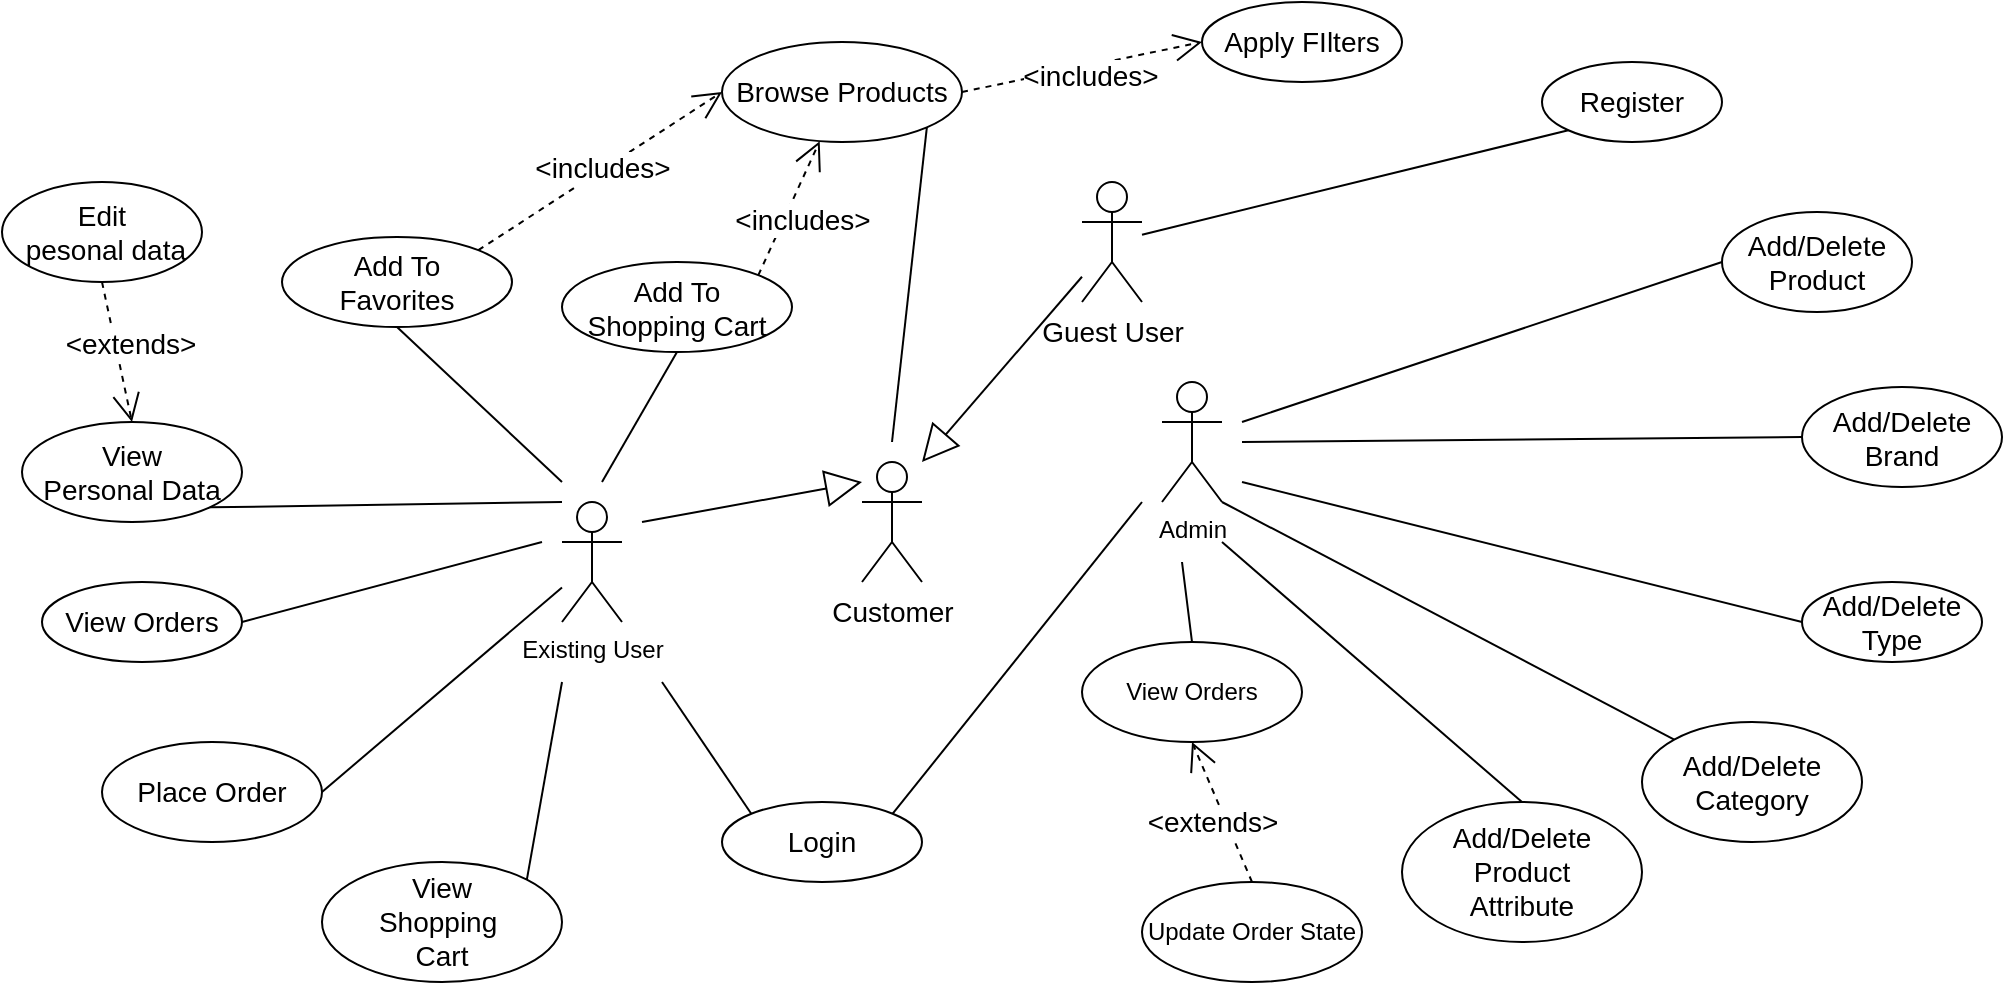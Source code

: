 <mxfile version="20.8.16" type="device"><diagram name="Page-1" id="NyE9kDQV2upqEJ7us5eI"><mxGraphModel dx="1219" dy="-128" grid="1" gridSize="10" guides="1" tooltips="1" connect="1" arrows="1" fold="1" page="1" pageScale="1" pageWidth="1100" pageHeight="850" math="0" shadow="0"><root><mxCell id="0"/><mxCell id="1" parent="0"/><mxCell id="W94CLhfn8R39FI1Z-DHx-1" value="Admin" style="shape=umlActor;verticalLabelPosition=bottom;verticalAlign=top;html=1;outlineConnect=0;" parent="1" vertex="1"><mxGeometry x="650" y="1370" width="30" height="60" as="geometry"/></mxCell><mxCell id="W94CLhfn8R39FI1Z-DHx-4" value="Existing User" style="shape=umlActor;verticalLabelPosition=bottom;verticalAlign=top;html=1;outlineConnect=0;" parent="1" vertex="1"><mxGeometry x="350" y="1430" width="30" height="60" as="geometry"/></mxCell><mxCell id="W94CLhfn8R39FI1Z-DHx-5" value="&lt;font style=&quot;font-size: 14px;&quot;&gt;Login&lt;/font&gt;" style="ellipse;whiteSpace=wrap;html=1;" parent="1" vertex="1"><mxGeometry x="430" y="1580" width="100" height="40" as="geometry"/></mxCell><mxCell id="W94CLhfn8R39FI1Z-DHx-7" value="" style="endArrow=none;html=1;rounded=0;entryX=0;entryY=0;entryDx=0;entryDy=0;" parent="1" target="W94CLhfn8R39FI1Z-DHx-5" edge="1"><mxGeometry width="50" height="50" relative="1" as="geometry"><mxPoint x="400" y="1520" as="sourcePoint"/><mxPoint x="170" y="570" as="targetPoint"/></mxGeometry></mxCell><mxCell id="W94CLhfn8R39FI1Z-DHx-8" value="" style="endArrow=none;html=1;rounded=0;exitX=1;exitY=0;exitDx=0;exitDy=0;" parent="1" source="W94CLhfn8R39FI1Z-DHx-5" edge="1"><mxGeometry width="50" height="50" relative="1" as="geometry"><mxPoint x="130" y="280" as="sourcePoint"/><mxPoint x="640" y="1430" as="targetPoint"/></mxGeometry></mxCell><mxCell id="W94CLhfn8R39FI1Z-DHx-9" value="&lt;font style=&quot;font-size: 14px;&quot;&gt;Register&lt;/font&gt;" style="ellipse;whiteSpace=wrap;html=1;" parent="1" vertex="1"><mxGeometry x="840" y="1210" width="90" height="40" as="geometry"/></mxCell><mxCell id="W94CLhfn8R39FI1Z-DHx-10" value="" style="endArrow=none;html=1;rounded=0;entryX=0;entryY=1;entryDx=0;entryDy=0;" parent="1" source="W94CLhfn8R39FI1Z-DHx-50" target="W94CLhfn8R39FI1Z-DHx-9" edge="1"><mxGeometry width="50" height="50" relative="1" as="geometry"><mxPoint x="660" y="1290" as="sourcePoint"/><mxPoint x="160" y="860" as="targetPoint"/></mxGeometry></mxCell><mxCell id="W94CLhfn8R39FI1Z-DHx-11" value="&lt;font style=&quot;font-size: 14px;&quot;&gt;View &lt;br&gt;Personal Data&lt;/font&gt;" style="ellipse;whiteSpace=wrap;html=1;" parent="1" vertex="1"><mxGeometry x="80" y="1390" width="110" height="50" as="geometry"/></mxCell><mxCell id="W94CLhfn8R39FI1Z-DHx-12" value="" style="endArrow=none;html=1;rounded=0;entryX=1;entryY=1;entryDx=0;entryDy=0;" parent="1" target="W94CLhfn8R39FI1Z-DHx-11" edge="1"><mxGeometry width="50" height="50" relative="1" as="geometry"><mxPoint x="350" y="1430" as="sourcePoint"/><mxPoint x="510" y="820" as="targetPoint"/></mxGeometry></mxCell><mxCell id="W94CLhfn8R39FI1Z-DHx-16" value="&lt;font style=&quot;font-size: 14px;&quot;&gt;Edit&lt;br&gt;&amp;nbsp;pesonal data&lt;/font&gt;" style="ellipse;whiteSpace=wrap;html=1;" parent="1" vertex="1"><mxGeometry x="70" y="1270" width="100" height="50" as="geometry"/></mxCell><mxCell id="W94CLhfn8R39FI1Z-DHx-19" value="&amp;lt;extends&amp;gt;" style="endArrow=open;endSize=12;dashed=1;html=1;rounded=0;fontSize=14;exitX=0.5;exitY=1;exitDx=0;exitDy=0;entryX=0.5;entryY=0;entryDx=0;entryDy=0;" parent="1" source="W94CLhfn8R39FI1Z-DHx-16" target="W94CLhfn8R39FI1Z-DHx-11" edge="1"><mxGeometry x="-0.065" y="7" width="160" relative="1" as="geometry"><mxPoint x="290" y="600" as="sourcePoint"/><mxPoint x="220" y="620" as="targetPoint"/><mxPoint as="offset"/></mxGeometry></mxCell><mxCell id="W94CLhfn8R39FI1Z-DHx-20" value="View&lt;br&gt;Shopping&amp;nbsp;&lt;br&gt;Cart" style="ellipse;whiteSpace=wrap;html=1;fontSize=14;" parent="1" vertex="1"><mxGeometry x="230" y="1610" width="120" height="60" as="geometry"/></mxCell><mxCell id="W94CLhfn8R39FI1Z-DHx-21" value="" style="endArrow=none;html=1;rounded=0;fontSize=14;entryX=1;entryY=0;entryDx=0;entryDy=0;" parent="1" target="W94CLhfn8R39FI1Z-DHx-20" edge="1"><mxGeometry width="50" height="50" relative="1" as="geometry"><mxPoint x="350" y="1520" as="sourcePoint"/><mxPoint x="480" y="770" as="targetPoint"/></mxGeometry></mxCell><mxCell id="W94CLhfn8R39FI1Z-DHx-22" value="Apply FIlters" style="ellipse;whiteSpace=wrap;html=1;fontSize=14;" parent="1" vertex="1"><mxGeometry x="670" y="1180" width="100" height="40" as="geometry"/></mxCell><mxCell id="W94CLhfn8R39FI1Z-DHx-24" value="Browse Products" style="ellipse;whiteSpace=wrap;html=1;fontSize=14;" parent="1" vertex="1"><mxGeometry x="430" y="1200" width="120" height="50" as="geometry"/></mxCell><mxCell id="W94CLhfn8R39FI1Z-DHx-45" value="&amp;lt;includes&amp;gt;" style="endArrow=open;endSize=12;dashed=1;html=1;rounded=0;fontSize=14;exitX=1;exitY=0.5;exitDx=0;exitDy=0;entryX=0;entryY=0.5;entryDx=0;entryDy=0;" parent="1" source="W94CLhfn8R39FI1Z-DHx-24" target="W94CLhfn8R39FI1Z-DHx-22" edge="1"><mxGeometry x="0.05" y="-5" width="160" relative="1" as="geometry"><mxPoint x="510" y="640" as="sourcePoint"/><mxPoint x="650" y="1160" as="targetPoint"/><mxPoint as="offset"/></mxGeometry></mxCell><mxCell id="W94CLhfn8R39FI1Z-DHx-47" value="Add/Delete Product" style="ellipse;whiteSpace=wrap;html=1;fontSize=14;" parent="1" vertex="1"><mxGeometry x="930" y="1285" width="95" height="50" as="geometry"/></mxCell><mxCell id="W94CLhfn8R39FI1Z-DHx-48" value="" style="endArrow=none;html=1;rounded=0;fontSize=14;exitX=0;exitY=0.5;exitDx=0;exitDy=0;" parent="1" source="W94CLhfn8R39FI1Z-DHx-47" edge="1"><mxGeometry width="50" height="50" relative="1" as="geometry"><mxPoint x="680" y="1600" as="sourcePoint"/><mxPoint x="690" y="1390" as="targetPoint"/></mxGeometry></mxCell><mxCell id="W94CLhfn8R39FI1Z-DHx-49" value="Customer" style="shape=umlActor;verticalLabelPosition=bottom;verticalAlign=top;html=1;outlineConnect=0;fontSize=14;" parent="1" vertex="1"><mxGeometry x="500" y="1410" width="30" height="60" as="geometry"/></mxCell><mxCell id="W94CLhfn8R39FI1Z-DHx-50" value="Guest User" style="shape=umlActor;verticalLabelPosition=bottom;verticalAlign=top;html=1;outlineConnect=0;fontSize=14;" parent="1" vertex="1"><mxGeometry x="610" y="1270" width="30" height="60" as="geometry"/></mxCell><mxCell id="W94CLhfn8R39FI1Z-DHx-57" value="Add To &lt;br&gt;Shopping Cart" style="ellipse;whiteSpace=wrap;html=1;fontSize=14;" parent="1" vertex="1"><mxGeometry x="350" y="1310" width="115" height="45" as="geometry"/></mxCell><mxCell id="W94CLhfn8R39FI1Z-DHx-59" value="Place Order" style="ellipse;whiteSpace=wrap;html=1;fontSize=14;" parent="1" vertex="1"><mxGeometry x="120" y="1550" width="110" height="50" as="geometry"/></mxCell><mxCell id="W94CLhfn8R39FI1Z-DHx-61" value="" style="endArrow=none;html=1;rounded=0;fontSize=14;entryX=1;entryY=0.5;entryDx=0;entryDy=0;" parent="1" source="W94CLhfn8R39FI1Z-DHx-4" target="W94CLhfn8R39FI1Z-DHx-59" edge="1"><mxGeometry width="50" height="50" relative="1" as="geometry"><mxPoint x="260" y="770" as="sourcePoint"/><mxPoint x="310" y="720" as="targetPoint"/></mxGeometry></mxCell><mxCell id="W94CLhfn8R39FI1Z-DHx-62" value="View Orders" style="ellipse;whiteSpace=wrap;html=1;fontSize=14;" parent="1" vertex="1"><mxGeometry x="90" y="1470" width="100" height="40" as="geometry"/></mxCell><mxCell id="W94CLhfn8R39FI1Z-DHx-63" value="" style="endArrow=none;html=1;rounded=0;fontSize=14;entryX=1;entryY=0.5;entryDx=0;entryDy=0;" parent="1" target="W94CLhfn8R39FI1Z-DHx-62" edge="1"><mxGeometry width="50" height="50" relative="1" as="geometry"><mxPoint x="340" y="1450" as="sourcePoint"/><mxPoint x="320" y="580" as="targetPoint"/></mxGeometry></mxCell><mxCell id="W94CLhfn8R39FI1Z-DHx-64" value="Add/Delete Brand" style="ellipse;whiteSpace=wrap;html=1;fontSize=14;" parent="1" vertex="1"><mxGeometry x="970" y="1372.5" width="100" height="50" as="geometry"/></mxCell><mxCell id="W94CLhfn8R39FI1Z-DHx-65" value="" style="endArrow=none;html=1;rounded=0;fontSize=14;exitX=0;exitY=0.5;exitDx=0;exitDy=0;" parent="1" source="W94CLhfn8R39FI1Z-DHx-64" edge="1"><mxGeometry width="50" height="50" relative="1" as="geometry"><mxPoint x="835" y="1290" as="sourcePoint"/><mxPoint x="690" y="1400" as="targetPoint"/></mxGeometry></mxCell><mxCell id="W94CLhfn8R39FI1Z-DHx-66" value="Add/Delete Type" style="ellipse;whiteSpace=wrap;html=1;fontSize=14;" parent="1" vertex="1"><mxGeometry x="970" y="1470" width="90" height="40" as="geometry"/></mxCell><mxCell id="W94CLhfn8R39FI1Z-DHx-67" value="" style="endArrow=none;html=1;rounded=0;fontSize=14;exitX=0;exitY=0.5;exitDx=0;exitDy=0;" parent="1" source="W94CLhfn8R39FI1Z-DHx-66" edge="1"><mxGeometry width="50" height="50" relative="1" as="geometry"><mxPoint x="840" y="1390" as="sourcePoint"/><mxPoint x="690" y="1420" as="targetPoint"/></mxGeometry></mxCell><mxCell id="W94CLhfn8R39FI1Z-DHx-68" value="Add/Delete&lt;br&gt;Category" style="ellipse;whiteSpace=wrap;html=1;fontSize=14;" parent="1" vertex="1"><mxGeometry x="890" y="1540" width="110" height="60" as="geometry"/></mxCell><mxCell id="W94CLhfn8R39FI1Z-DHx-69" value="Add/Delete&lt;br&gt;Product&lt;br&gt;Attribute" style="ellipse;whiteSpace=wrap;html=1;fontSize=14;" parent="1" vertex="1"><mxGeometry x="770" y="1580" width="120" height="70" as="geometry"/></mxCell><mxCell id="W94CLhfn8R39FI1Z-DHx-70" value="" style="endArrow=none;html=1;rounded=0;fontSize=14;exitX=0.5;exitY=0;exitDx=0;exitDy=0;" parent="1" source="W94CLhfn8R39FI1Z-DHx-69" edge="1"><mxGeometry width="50" height="50" relative="1" as="geometry"><mxPoint x="710" y="1380" as="sourcePoint"/><mxPoint x="680" y="1450" as="targetPoint"/></mxGeometry></mxCell><mxCell id="W94CLhfn8R39FI1Z-DHx-71" value="" style="endArrow=none;html=1;rounded=0;fontSize=14;exitX=0;exitY=0;exitDx=0;exitDy=0;entryX=1;entryY=1;entryDx=0;entryDy=0;entryPerimeter=0;" parent="1" source="W94CLhfn8R39FI1Z-DHx-68" target="W94CLhfn8R39FI1Z-DHx-1" edge="1"><mxGeometry width="50" height="50" relative="1" as="geometry"><mxPoint x="830" y="1590" as="sourcePoint"/><mxPoint x="760" y="1260" as="targetPoint"/></mxGeometry></mxCell><mxCell id="CZQuNQ1l6jyktRhEyYrh-3" value="" style="endArrow=none;html=1;rounded=0;entryX=0.5;entryY=1;entryDx=0;entryDy=0;" parent="1" target="W94CLhfn8R39FI1Z-DHx-57" edge="1"><mxGeometry width="50" height="50" relative="1" as="geometry"><mxPoint x="370" y="1420" as="sourcePoint"/><mxPoint x="370" y="830" as="targetPoint"/></mxGeometry></mxCell><mxCell id="8MGexBtSSdeSrTCfwlOQ-1" value="" style="endArrow=block;endSize=16;endFill=0;html=1;rounded=0;" parent="1" source="W94CLhfn8R39FI1Z-DHx-50" edge="1"><mxGeometry x="-0.115" y="3" width="160" relative="1" as="geometry"><mxPoint x="130" y="1030" as="sourcePoint"/><mxPoint x="530" y="1410" as="targetPoint"/><mxPoint as="offset"/></mxGeometry></mxCell><mxCell id="8MGexBtSSdeSrTCfwlOQ-2" value="" style="endArrow=block;endSize=16;endFill=0;html=1;rounded=0;" parent="1" edge="1"><mxGeometry x="-0.115" y="3" width="160" relative="1" as="geometry"><mxPoint x="390" y="1440" as="sourcePoint"/><mxPoint x="500" y="1420" as="targetPoint"/><mxPoint as="offset"/></mxGeometry></mxCell><mxCell id="8MGexBtSSdeSrTCfwlOQ-3" value="" style="endArrow=none;html=1;rounded=0;entryX=1;entryY=1;entryDx=0;entryDy=0;" parent="1" target="W94CLhfn8R39FI1Z-DHx-24" edge="1"><mxGeometry width="50" height="50" relative="1" as="geometry"><mxPoint x="515" y="1400" as="sourcePoint"/><mxPoint x="484.783" y="830.0" as="targetPoint"/></mxGeometry></mxCell><mxCell id="8MGexBtSSdeSrTCfwlOQ-4" value="&amp;lt;includes&amp;gt;" style="endArrow=open;endSize=12;dashed=1;html=1;rounded=0;fontSize=14;exitX=1;exitY=0;exitDx=0;exitDy=0;" parent="1" source="W94CLhfn8R39FI1Z-DHx-57" target="W94CLhfn8R39FI1Z-DHx-24" edge="1"><mxGeometry x="-0.067" y="-8" width="160" relative="1" as="geometry"><mxPoint x="540" y="840" as="sourcePoint"/><mxPoint x="585.355" y="669.142" as="targetPoint"/><mxPoint as="offset"/></mxGeometry></mxCell><mxCell id="sBbUsJ2-irJp0rTLLbCW-1" value="Update Order State" style="ellipse;whiteSpace=wrap;html=1;" parent="1" vertex="1"><mxGeometry x="640" y="1620" width="110" height="50" as="geometry"/></mxCell><mxCell id="sBbUsJ2-irJp0rTLLbCW-2" value="View Orders" style="ellipse;whiteSpace=wrap;html=1;" parent="1" vertex="1"><mxGeometry x="610" y="1500" width="110" height="50" as="geometry"/></mxCell><mxCell id="e5G4r7SgyZccfIL1uApB-6" value="&amp;lt;extends&amp;gt;" style="endArrow=open;endSize=12;dashed=1;html=1;rounded=0;fontSize=14;exitX=0.5;exitY=0;exitDx=0;exitDy=0;entryX=0.5;entryY=1;entryDx=0;entryDy=0;" parent="1" source="sBbUsJ2-irJp0rTLLbCW-1" target="sBbUsJ2-irJp0rTLLbCW-2" edge="1"><mxGeometry x="-0.065" y="7" width="160" relative="1" as="geometry"><mxPoint x="750" y="1647.5" as="sourcePoint"/><mxPoint x="755" y="1702.5" as="targetPoint"/><mxPoint as="offset"/></mxGeometry></mxCell><mxCell id="e5G4r7SgyZccfIL1uApB-7" value="" style="endArrow=none;html=1;rounded=0;exitX=0.5;exitY=0;exitDx=0;exitDy=0;" parent="1" source="sBbUsJ2-irJp0rTLLbCW-2" edge="1"><mxGeometry width="50" height="50" relative="1" as="geometry"><mxPoint x="560" y="1570" as="sourcePoint"/><mxPoint x="660" y="1460" as="targetPoint"/></mxGeometry></mxCell><mxCell id="fV4dzYFF13pQgO1Q6eyF-1" value="Add To&lt;br&gt;Favorites" style="ellipse;whiteSpace=wrap;html=1;fontSize=14;" parent="1" vertex="1"><mxGeometry x="210" y="1297.5" width="115" height="45" as="geometry"/></mxCell><mxCell id="fV4dzYFF13pQgO1Q6eyF-2" value="" style="endArrow=none;html=1;rounded=0;entryX=0.5;entryY=1;entryDx=0;entryDy=0;" parent="1" target="fV4dzYFF13pQgO1Q6eyF-1" edge="1"><mxGeometry width="50" height="50" relative="1" as="geometry"><mxPoint x="350" y="1420" as="sourcePoint"/><mxPoint x="320" y="880" as="targetPoint"/></mxGeometry></mxCell><mxCell id="fV4dzYFF13pQgO1Q6eyF-3" value="&amp;lt;includes&amp;gt;" style="endArrow=open;endSize=12;dashed=1;html=1;rounded=0;fontSize=14;exitX=1;exitY=0;exitDx=0;exitDy=0;entryX=0;entryY=0.5;entryDx=0;entryDy=0;" parent="1" source="fV4dzYFF13pQgO1Q6eyF-1" target="W94CLhfn8R39FI1Z-DHx-24" edge="1"><mxGeometry x="0.019" y="1" width="160" relative="1" as="geometry"><mxPoint x="483.437" y="788.3" as="sourcePoint"/><mxPoint x="522.39" y="841.101" as="targetPoint"/><mxPoint as="offset"/></mxGeometry></mxCell></root></mxGraphModel></diagram></mxfile>